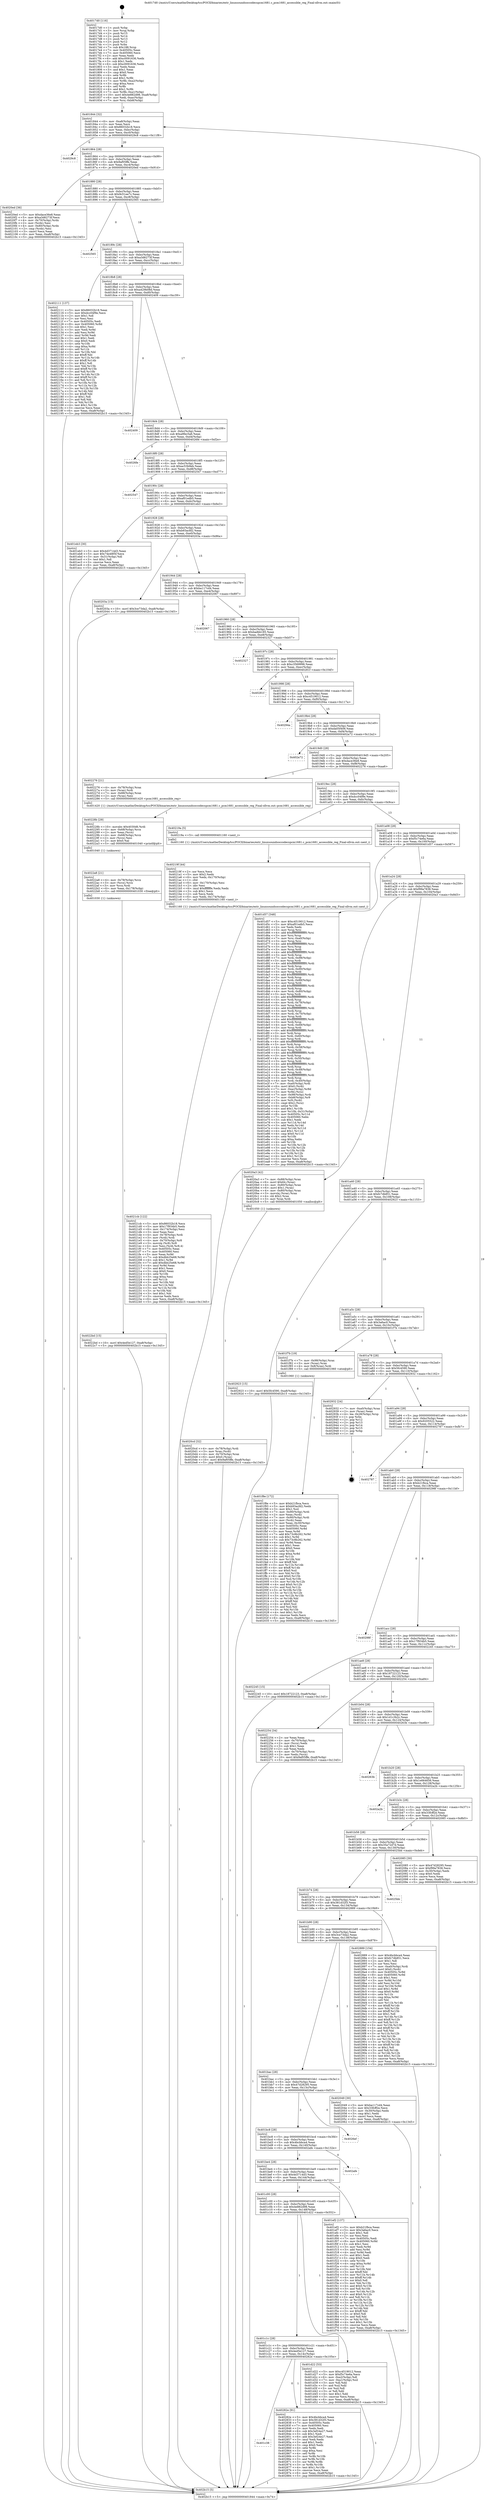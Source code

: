 digraph "0x4017d0" {
  label = "0x4017d0 (/mnt/c/Users/mathe/Desktop/tcc/POCII/binaries/extr_linuxsoundsoccodecspcm1681.c_pcm1681_accessible_reg_Final-ollvm.out::main(0))"
  labelloc = "t"
  node[shape=record]

  Entry [label="",width=0.3,height=0.3,shape=circle,fillcolor=black,style=filled]
  "0x401844" [label="{
     0x401844 [32]\l
     | [instrs]\l
     &nbsp;&nbsp;0x401844 \<+6\>: mov -0xa8(%rbp),%eax\l
     &nbsp;&nbsp;0x40184a \<+2\>: mov %eax,%ecx\l
     &nbsp;&nbsp;0x40184c \<+6\>: sub $0x86032b18,%ecx\l
     &nbsp;&nbsp;0x401852 \<+6\>: mov %eax,-0xbc(%rbp)\l
     &nbsp;&nbsp;0x401858 \<+6\>: mov %ecx,-0xc0(%rbp)\l
     &nbsp;&nbsp;0x40185e \<+6\>: je 00000000004029c8 \<main+0x11f8\>\l
  }"]
  "0x4029c8" [label="{
     0x4029c8\l
  }", style=dashed]
  "0x401864" [label="{
     0x401864 [28]\l
     | [instrs]\l
     &nbsp;&nbsp;0x401864 \<+5\>: jmp 0000000000401869 \<main+0x99\>\l
     &nbsp;&nbsp;0x401869 \<+6\>: mov -0xbc(%rbp),%eax\l
     &nbsp;&nbsp;0x40186f \<+5\>: sub $0x9af05ffe,%eax\l
     &nbsp;&nbsp;0x401874 \<+6\>: mov %eax,-0xc4(%rbp)\l
     &nbsp;&nbsp;0x40187a \<+6\>: je 00000000004020ed \<main+0x91d\>\l
  }"]
  Exit [label="",width=0.3,height=0.3,shape=circle,fillcolor=black,style=filled,peripheries=2]
  "0x4020ed" [label="{
     0x4020ed [36]\l
     | [instrs]\l
     &nbsp;&nbsp;0x4020ed \<+5\>: mov $0xdace36e8,%eax\l
     &nbsp;&nbsp;0x4020f2 \<+5\>: mov $0xa3d6273f,%ecx\l
     &nbsp;&nbsp;0x4020f7 \<+4\>: mov -0x70(%rbp),%rdx\l
     &nbsp;&nbsp;0x4020fb \<+2\>: mov (%rdx),%esi\l
     &nbsp;&nbsp;0x4020fd \<+4\>: mov -0x80(%rbp),%rdx\l
     &nbsp;&nbsp;0x402101 \<+2\>: cmp (%rdx),%esi\l
     &nbsp;&nbsp;0x402103 \<+3\>: cmovl %ecx,%eax\l
     &nbsp;&nbsp;0x402106 \<+6\>: mov %eax,-0xa8(%rbp)\l
     &nbsp;&nbsp;0x40210c \<+5\>: jmp 0000000000402b15 \<main+0x1345\>\l
  }"]
  "0x401880" [label="{
     0x401880 [28]\l
     | [instrs]\l
     &nbsp;&nbsp;0x401880 \<+5\>: jmp 0000000000401885 \<main+0xb5\>\l
     &nbsp;&nbsp;0x401885 \<+6\>: mov -0xbc(%rbp),%eax\l
     &nbsp;&nbsp;0x40188b \<+5\>: sub $0x9c51ee7c,%eax\l
     &nbsp;&nbsp;0x401890 \<+6\>: mov %eax,-0xc8(%rbp)\l
     &nbsp;&nbsp;0x401896 \<+6\>: je 0000000000402565 \<main+0xd95\>\l
  }"]
  "0x401c38" [label="{
     0x401c38\l
  }", style=dashed]
  "0x402565" [label="{
     0x402565\l
  }", style=dashed]
  "0x40189c" [label="{
     0x40189c [28]\l
     | [instrs]\l
     &nbsp;&nbsp;0x40189c \<+5\>: jmp 00000000004018a1 \<main+0xd1\>\l
     &nbsp;&nbsp;0x4018a1 \<+6\>: mov -0xbc(%rbp),%eax\l
     &nbsp;&nbsp;0x4018a7 \<+5\>: sub $0xa3d6273f,%eax\l
     &nbsp;&nbsp;0x4018ac \<+6\>: mov %eax,-0xcc(%rbp)\l
     &nbsp;&nbsp;0x4018b2 \<+6\>: je 0000000000402111 \<main+0x941\>\l
  }"]
  "0x40282e" [label="{
     0x40282e [91]\l
     | [instrs]\l
     &nbsp;&nbsp;0x40282e \<+5\>: mov $0x4bcbbca4,%eax\l
     &nbsp;&nbsp;0x402833 \<+5\>: mov $0x381d32f3,%ecx\l
     &nbsp;&nbsp;0x402838 \<+7\>: mov 0x40505c,%edx\l
     &nbsp;&nbsp;0x40283f \<+7\>: mov 0x405060,%esi\l
     &nbsp;&nbsp;0x402846 \<+2\>: mov %edx,%edi\l
     &nbsp;&nbsp;0x402848 \<+6\>: sub $0x3ef24e27,%edi\l
     &nbsp;&nbsp;0x40284e \<+3\>: sub $0x1,%edi\l
     &nbsp;&nbsp;0x402851 \<+6\>: add $0x3ef24e27,%edi\l
     &nbsp;&nbsp;0x402857 \<+3\>: imul %edi,%edx\l
     &nbsp;&nbsp;0x40285a \<+3\>: and $0x1,%edx\l
     &nbsp;&nbsp;0x40285d \<+3\>: cmp $0x0,%edx\l
     &nbsp;&nbsp;0x402860 \<+4\>: sete %r8b\l
     &nbsp;&nbsp;0x402864 \<+3\>: cmp $0xa,%esi\l
     &nbsp;&nbsp;0x402867 \<+4\>: setl %r9b\l
     &nbsp;&nbsp;0x40286b \<+3\>: mov %r8b,%r10b\l
     &nbsp;&nbsp;0x40286e \<+3\>: and %r9b,%r10b\l
     &nbsp;&nbsp;0x402871 \<+3\>: xor %r9b,%r8b\l
     &nbsp;&nbsp;0x402874 \<+3\>: or %r8b,%r10b\l
     &nbsp;&nbsp;0x402877 \<+4\>: test $0x1,%r10b\l
     &nbsp;&nbsp;0x40287b \<+3\>: cmovne %ecx,%eax\l
     &nbsp;&nbsp;0x40287e \<+6\>: mov %eax,-0xa8(%rbp)\l
     &nbsp;&nbsp;0x402884 \<+5\>: jmp 0000000000402b15 \<main+0x1345\>\l
  }"]
  "0x402111" [label="{
     0x402111 [137]\l
     | [instrs]\l
     &nbsp;&nbsp;0x402111 \<+5\>: mov $0x86032b18,%eax\l
     &nbsp;&nbsp;0x402116 \<+5\>: mov $0xdcc04f9e,%ecx\l
     &nbsp;&nbsp;0x40211b \<+2\>: mov $0x1,%dl\l
     &nbsp;&nbsp;0x40211d \<+2\>: xor %esi,%esi\l
     &nbsp;&nbsp;0x40211f \<+7\>: mov 0x40505c,%edi\l
     &nbsp;&nbsp;0x402126 \<+8\>: mov 0x405060,%r8d\l
     &nbsp;&nbsp;0x40212e \<+3\>: sub $0x1,%esi\l
     &nbsp;&nbsp;0x402131 \<+3\>: mov %edi,%r9d\l
     &nbsp;&nbsp;0x402134 \<+3\>: add %esi,%r9d\l
     &nbsp;&nbsp;0x402137 \<+4\>: imul %r9d,%edi\l
     &nbsp;&nbsp;0x40213b \<+3\>: and $0x1,%edi\l
     &nbsp;&nbsp;0x40213e \<+3\>: cmp $0x0,%edi\l
     &nbsp;&nbsp;0x402141 \<+4\>: sete %r10b\l
     &nbsp;&nbsp;0x402145 \<+4\>: cmp $0xa,%r8d\l
     &nbsp;&nbsp;0x402149 \<+4\>: setl %r11b\l
     &nbsp;&nbsp;0x40214d \<+3\>: mov %r10b,%bl\l
     &nbsp;&nbsp;0x402150 \<+3\>: xor $0xff,%bl\l
     &nbsp;&nbsp;0x402153 \<+3\>: mov %r11b,%r14b\l
     &nbsp;&nbsp;0x402156 \<+4\>: xor $0xff,%r14b\l
     &nbsp;&nbsp;0x40215a \<+3\>: xor $0x1,%dl\l
     &nbsp;&nbsp;0x40215d \<+3\>: mov %bl,%r15b\l
     &nbsp;&nbsp;0x402160 \<+4\>: and $0xff,%r15b\l
     &nbsp;&nbsp;0x402164 \<+3\>: and %dl,%r10b\l
     &nbsp;&nbsp;0x402167 \<+3\>: mov %r14b,%r12b\l
     &nbsp;&nbsp;0x40216a \<+4\>: and $0xff,%r12b\l
     &nbsp;&nbsp;0x40216e \<+3\>: and %dl,%r11b\l
     &nbsp;&nbsp;0x402171 \<+3\>: or %r10b,%r15b\l
     &nbsp;&nbsp;0x402174 \<+3\>: or %r11b,%r12b\l
     &nbsp;&nbsp;0x402177 \<+3\>: xor %r12b,%r15b\l
     &nbsp;&nbsp;0x40217a \<+3\>: or %r14b,%bl\l
     &nbsp;&nbsp;0x40217d \<+3\>: xor $0xff,%bl\l
     &nbsp;&nbsp;0x402180 \<+3\>: or $0x1,%dl\l
     &nbsp;&nbsp;0x402183 \<+2\>: and %dl,%bl\l
     &nbsp;&nbsp;0x402185 \<+3\>: or %bl,%r15b\l
     &nbsp;&nbsp;0x402188 \<+4\>: test $0x1,%r15b\l
     &nbsp;&nbsp;0x40218c \<+3\>: cmovne %ecx,%eax\l
     &nbsp;&nbsp;0x40218f \<+6\>: mov %eax,-0xa8(%rbp)\l
     &nbsp;&nbsp;0x402195 \<+5\>: jmp 0000000000402b15 \<main+0x1345\>\l
  }"]
  "0x4018b8" [label="{
     0x4018b8 [28]\l
     | [instrs]\l
     &nbsp;&nbsp;0x4018b8 \<+5\>: jmp 00000000004018bd \<main+0xed\>\l
     &nbsp;&nbsp;0x4018bd \<+6\>: mov -0xbc(%rbp),%eax\l
     &nbsp;&nbsp;0x4018c3 \<+5\>: sub $0xa429b08d,%eax\l
     &nbsp;&nbsp;0x4018c8 \<+6\>: mov %eax,-0xd0(%rbp)\l
     &nbsp;&nbsp;0x4018ce \<+6\>: je 0000000000402409 \<main+0xc39\>\l
  }"]
  "0x4022bd" [label="{
     0x4022bd [15]\l
     | [instrs]\l
     &nbsp;&nbsp;0x4022bd \<+10\>: movl $0x4ed5e127,-0xa8(%rbp)\l
     &nbsp;&nbsp;0x4022c7 \<+5\>: jmp 0000000000402b15 \<main+0x1345\>\l
  }"]
  "0x402409" [label="{
     0x402409\l
  }", style=dashed]
  "0x4018d4" [label="{
     0x4018d4 [28]\l
     | [instrs]\l
     &nbsp;&nbsp;0x4018d4 \<+5\>: jmp 00000000004018d9 \<main+0x109\>\l
     &nbsp;&nbsp;0x4018d9 \<+6\>: mov -0xbc(%rbp),%eax\l
     &nbsp;&nbsp;0x4018df \<+5\>: sub $0xa9fec5a6,%eax\l
     &nbsp;&nbsp;0x4018e4 \<+6\>: mov %eax,-0xd4(%rbp)\l
     &nbsp;&nbsp;0x4018ea \<+6\>: je 00000000004026fe \<main+0xf2e\>\l
  }"]
  "0x4022a8" [label="{
     0x4022a8 [21]\l
     | [instrs]\l
     &nbsp;&nbsp;0x4022a8 \<+4\>: mov -0x78(%rbp),%rcx\l
     &nbsp;&nbsp;0x4022ac \<+3\>: mov (%rcx),%rcx\l
     &nbsp;&nbsp;0x4022af \<+3\>: mov %rcx,%rdi\l
     &nbsp;&nbsp;0x4022b2 \<+6\>: mov %eax,-0x178(%rbp)\l
     &nbsp;&nbsp;0x4022b8 \<+5\>: call 0000000000401030 \<free@plt\>\l
     | [calls]\l
     &nbsp;&nbsp;0x401030 \{1\} (unknown)\l
  }"]
  "0x4026fe" [label="{
     0x4026fe\l
  }", style=dashed]
  "0x4018f0" [label="{
     0x4018f0 [28]\l
     | [instrs]\l
     &nbsp;&nbsp;0x4018f0 \<+5\>: jmp 00000000004018f5 \<main+0x125\>\l
     &nbsp;&nbsp;0x4018f5 \<+6\>: mov -0xbc(%rbp),%eax\l
     &nbsp;&nbsp;0x4018fb \<+5\>: sub $0xac53b9eb,%eax\l
     &nbsp;&nbsp;0x401900 \<+6\>: mov %eax,-0xd8(%rbp)\l
     &nbsp;&nbsp;0x401906 \<+6\>: je 0000000000402547 \<main+0xd77\>\l
  }"]
  "0x40228b" [label="{
     0x40228b [29]\l
     | [instrs]\l
     &nbsp;&nbsp;0x40228b \<+10\>: movabs $0x4030d6,%rdi\l
     &nbsp;&nbsp;0x402295 \<+4\>: mov -0x68(%rbp),%rcx\l
     &nbsp;&nbsp;0x402299 \<+2\>: mov %eax,(%rcx)\l
     &nbsp;&nbsp;0x40229b \<+4\>: mov -0x68(%rbp),%rcx\l
     &nbsp;&nbsp;0x40229f \<+2\>: mov (%rcx),%esi\l
     &nbsp;&nbsp;0x4022a1 \<+2\>: mov $0x0,%al\l
     &nbsp;&nbsp;0x4022a3 \<+5\>: call 0000000000401040 \<printf@plt\>\l
     | [calls]\l
     &nbsp;&nbsp;0x401040 \{1\} (unknown)\l
  }"]
  "0x402547" [label="{
     0x402547\l
  }", style=dashed]
  "0x40190c" [label="{
     0x40190c [28]\l
     | [instrs]\l
     &nbsp;&nbsp;0x40190c \<+5\>: jmp 0000000000401911 \<main+0x141\>\l
     &nbsp;&nbsp;0x401911 \<+6\>: mov -0xbc(%rbp),%eax\l
     &nbsp;&nbsp;0x401917 \<+5\>: sub $0xaf01edb5,%eax\l
     &nbsp;&nbsp;0x40191c \<+6\>: mov %eax,-0xdc(%rbp)\l
     &nbsp;&nbsp;0x401922 \<+6\>: je 0000000000401eb3 \<main+0x6e3\>\l
  }"]
  "0x4021cb" [label="{
     0x4021cb [122]\l
     | [instrs]\l
     &nbsp;&nbsp;0x4021cb \<+5\>: mov $0x86032b18,%ecx\l
     &nbsp;&nbsp;0x4021d0 \<+5\>: mov $0x17f934b5,%edx\l
     &nbsp;&nbsp;0x4021d5 \<+6\>: mov -0x174(%rbp),%esi\l
     &nbsp;&nbsp;0x4021db \<+3\>: imul %eax,%esi\l
     &nbsp;&nbsp;0x4021de \<+4\>: mov -0x78(%rbp),%rdi\l
     &nbsp;&nbsp;0x4021e2 \<+3\>: mov (%rdi),%rdi\l
     &nbsp;&nbsp;0x4021e5 \<+4\>: mov -0x70(%rbp),%r8\l
     &nbsp;&nbsp;0x4021e9 \<+3\>: movslq (%r8),%r8\l
     &nbsp;&nbsp;0x4021ec \<+4\>: mov %esi,(%rdi,%r8,4)\l
     &nbsp;&nbsp;0x4021f0 \<+7\>: mov 0x40505c,%eax\l
     &nbsp;&nbsp;0x4021f7 \<+7\>: mov 0x405060,%esi\l
     &nbsp;&nbsp;0x4021fe \<+3\>: mov %eax,%r9d\l
     &nbsp;&nbsp;0x402201 \<+7\>: sub $0xdbb25e68,%r9d\l
     &nbsp;&nbsp;0x402208 \<+4\>: sub $0x1,%r9d\l
     &nbsp;&nbsp;0x40220c \<+7\>: add $0xdbb25e68,%r9d\l
     &nbsp;&nbsp;0x402213 \<+4\>: imul %r9d,%eax\l
     &nbsp;&nbsp;0x402217 \<+3\>: and $0x1,%eax\l
     &nbsp;&nbsp;0x40221a \<+3\>: cmp $0x0,%eax\l
     &nbsp;&nbsp;0x40221d \<+4\>: sete %r10b\l
     &nbsp;&nbsp;0x402221 \<+3\>: cmp $0xa,%esi\l
     &nbsp;&nbsp;0x402224 \<+4\>: setl %r11b\l
     &nbsp;&nbsp;0x402228 \<+3\>: mov %r10b,%bl\l
     &nbsp;&nbsp;0x40222b \<+3\>: and %r11b,%bl\l
     &nbsp;&nbsp;0x40222e \<+3\>: xor %r11b,%r10b\l
     &nbsp;&nbsp;0x402231 \<+3\>: or %r10b,%bl\l
     &nbsp;&nbsp;0x402234 \<+3\>: test $0x1,%bl\l
     &nbsp;&nbsp;0x402237 \<+3\>: cmovne %edx,%ecx\l
     &nbsp;&nbsp;0x40223a \<+6\>: mov %ecx,-0xa8(%rbp)\l
     &nbsp;&nbsp;0x402240 \<+5\>: jmp 0000000000402b15 \<main+0x1345\>\l
  }"]
  "0x401eb3" [label="{
     0x401eb3 [30]\l
     | [instrs]\l
     &nbsp;&nbsp;0x401eb3 \<+5\>: mov $0x4d3714d3,%eax\l
     &nbsp;&nbsp;0x401eb8 \<+5\>: mov $0x74e48f5f,%ecx\l
     &nbsp;&nbsp;0x401ebd \<+3\>: mov -0x31(%rbp),%dl\l
     &nbsp;&nbsp;0x401ec0 \<+3\>: test $0x1,%dl\l
     &nbsp;&nbsp;0x401ec3 \<+3\>: cmovne %ecx,%eax\l
     &nbsp;&nbsp;0x401ec6 \<+6\>: mov %eax,-0xa8(%rbp)\l
     &nbsp;&nbsp;0x401ecc \<+5\>: jmp 0000000000402b15 \<main+0x1345\>\l
  }"]
  "0x401928" [label="{
     0x401928 [28]\l
     | [instrs]\l
     &nbsp;&nbsp;0x401928 \<+5\>: jmp 000000000040192d \<main+0x15d\>\l
     &nbsp;&nbsp;0x40192d \<+6\>: mov -0xbc(%rbp),%eax\l
     &nbsp;&nbsp;0x401933 \<+5\>: sub $0xb93acfd2,%eax\l
     &nbsp;&nbsp;0x401938 \<+6\>: mov %eax,-0xe0(%rbp)\l
     &nbsp;&nbsp;0x40193e \<+6\>: je 000000000040203a \<main+0x86a\>\l
  }"]
  "0x40219f" [label="{
     0x40219f [44]\l
     | [instrs]\l
     &nbsp;&nbsp;0x40219f \<+2\>: xor %ecx,%ecx\l
     &nbsp;&nbsp;0x4021a1 \<+5\>: mov $0x2,%edx\l
     &nbsp;&nbsp;0x4021a6 \<+6\>: mov %edx,-0x170(%rbp)\l
     &nbsp;&nbsp;0x4021ac \<+1\>: cltd\l
     &nbsp;&nbsp;0x4021ad \<+6\>: mov -0x170(%rbp),%esi\l
     &nbsp;&nbsp;0x4021b3 \<+2\>: idiv %esi\l
     &nbsp;&nbsp;0x4021b5 \<+6\>: imul $0xfffffffe,%edx,%edx\l
     &nbsp;&nbsp;0x4021bb \<+3\>: sub $0x1,%ecx\l
     &nbsp;&nbsp;0x4021be \<+2\>: sub %ecx,%edx\l
     &nbsp;&nbsp;0x4021c0 \<+6\>: mov %edx,-0x174(%rbp)\l
     &nbsp;&nbsp;0x4021c6 \<+5\>: call 0000000000401160 \<next_i\>\l
     | [calls]\l
     &nbsp;&nbsp;0x401160 \{1\} (/mnt/c/Users/mathe/Desktop/tcc/POCII/binaries/extr_linuxsoundsoccodecspcm1681.c_pcm1681_accessible_reg_Final-ollvm.out::next_i)\l
  }"]
  "0x40203a" [label="{
     0x40203a [15]\l
     | [instrs]\l
     &nbsp;&nbsp;0x40203a \<+10\>: movl $0x3ce73da2,-0xa8(%rbp)\l
     &nbsp;&nbsp;0x402044 \<+5\>: jmp 0000000000402b15 \<main+0x1345\>\l
  }"]
  "0x401944" [label="{
     0x401944 [28]\l
     | [instrs]\l
     &nbsp;&nbsp;0x401944 \<+5\>: jmp 0000000000401949 \<main+0x179\>\l
     &nbsp;&nbsp;0x401949 \<+6\>: mov -0xbc(%rbp),%eax\l
     &nbsp;&nbsp;0x40194f \<+5\>: sub $0xba117cd4,%eax\l
     &nbsp;&nbsp;0x401954 \<+6\>: mov %eax,-0xe4(%rbp)\l
     &nbsp;&nbsp;0x40195a \<+6\>: je 0000000000402067 \<main+0x897\>\l
  }"]
  "0x4020cd" [label="{
     0x4020cd [32]\l
     | [instrs]\l
     &nbsp;&nbsp;0x4020cd \<+4\>: mov -0x78(%rbp),%rdi\l
     &nbsp;&nbsp;0x4020d1 \<+3\>: mov %rax,(%rdi)\l
     &nbsp;&nbsp;0x4020d4 \<+4\>: mov -0x70(%rbp),%rax\l
     &nbsp;&nbsp;0x4020d8 \<+6\>: movl $0x0,(%rax)\l
     &nbsp;&nbsp;0x4020de \<+10\>: movl $0x9af05ffe,-0xa8(%rbp)\l
     &nbsp;&nbsp;0x4020e8 \<+5\>: jmp 0000000000402b15 \<main+0x1345\>\l
  }"]
  "0x402067" [label="{
     0x402067\l
  }", style=dashed]
  "0x401960" [label="{
     0x401960 [28]\l
     | [instrs]\l
     &nbsp;&nbsp;0x401960 \<+5\>: jmp 0000000000401965 \<main+0x195\>\l
     &nbsp;&nbsp;0x401965 \<+6\>: mov -0xbc(%rbp),%eax\l
     &nbsp;&nbsp;0x40196b \<+5\>: sub $0xbadbb185,%eax\l
     &nbsp;&nbsp;0x401970 \<+6\>: mov %eax,-0xe8(%rbp)\l
     &nbsp;&nbsp;0x401976 \<+6\>: je 0000000000402327 \<main+0xb57\>\l
  }"]
  "0x401f8e" [label="{
     0x401f8e [172]\l
     | [instrs]\l
     &nbsp;&nbsp;0x401f8e \<+5\>: mov $0xb21fbca,%ecx\l
     &nbsp;&nbsp;0x401f93 \<+5\>: mov $0xb93acfd2,%edx\l
     &nbsp;&nbsp;0x401f98 \<+3\>: mov $0x1,%sil\l
     &nbsp;&nbsp;0x401f9b \<+7\>: mov -0x90(%rbp),%rdi\l
     &nbsp;&nbsp;0x401fa2 \<+2\>: mov %eax,(%rdi)\l
     &nbsp;&nbsp;0x401fa4 \<+7\>: mov -0x90(%rbp),%rdi\l
     &nbsp;&nbsp;0x401fab \<+2\>: mov (%rdi),%eax\l
     &nbsp;&nbsp;0x401fad \<+3\>: mov %eax,-0x30(%rbp)\l
     &nbsp;&nbsp;0x401fb0 \<+7\>: mov 0x40505c,%eax\l
     &nbsp;&nbsp;0x401fb7 \<+8\>: mov 0x405060,%r8d\l
     &nbsp;&nbsp;0x401fbf \<+3\>: mov %eax,%r9d\l
     &nbsp;&nbsp;0x401fc2 \<+7\>: add $0x73c8b262,%r9d\l
     &nbsp;&nbsp;0x401fc9 \<+4\>: sub $0x1,%r9d\l
     &nbsp;&nbsp;0x401fcd \<+7\>: sub $0x73c8b262,%r9d\l
     &nbsp;&nbsp;0x401fd4 \<+4\>: imul %r9d,%eax\l
     &nbsp;&nbsp;0x401fd8 \<+3\>: and $0x1,%eax\l
     &nbsp;&nbsp;0x401fdb \<+3\>: cmp $0x0,%eax\l
     &nbsp;&nbsp;0x401fde \<+4\>: sete %r10b\l
     &nbsp;&nbsp;0x401fe2 \<+4\>: cmp $0xa,%r8d\l
     &nbsp;&nbsp;0x401fe6 \<+4\>: setl %r11b\l
     &nbsp;&nbsp;0x401fea \<+3\>: mov %r10b,%bl\l
     &nbsp;&nbsp;0x401fed \<+3\>: xor $0xff,%bl\l
     &nbsp;&nbsp;0x401ff0 \<+3\>: mov %r11b,%r14b\l
     &nbsp;&nbsp;0x401ff3 \<+4\>: xor $0xff,%r14b\l
     &nbsp;&nbsp;0x401ff7 \<+4\>: xor $0x0,%sil\l
     &nbsp;&nbsp;0x401ffb \<+3\>: mov %bl,%r15b\l
     &nbsp;&nbsp;0x401ffe \<+4\>: and $0x0,%r15b\l
     &nbsp;&nbsp;0x402002 \<+3\>: and %sil,%r10b\l
     &nbsp;&nbsp;0x402005 \<+3\>: mov %r14b,%r12b\l
     &nbsp;&nbsp;0x402008 \<+4\>: and $0x0,%r12b\l
     &nbsp;&nbsp;0x40200c \<+3\>: and %sil,%r11b\l
     &nbsp;&nbsp;0x40200f \<+3\>: or %r10b,%r15b\l
     &nbsp;&nbsp;0x402012 \<+3\>: or %r11b,%r12b\l
     &nbsp;&nbsp;0x402015 \<+3\>: xor %r12b,%r15b\l
     &nbsp;&nbsp;0x402018 \<+3\>: or %r14b,%bl\l
     &nbsp;&nbsp;0x40201b \<+3\>: xor $0xff,%bl\l
     &nbsp;&nbsp;0x40201e \<+4\>: or $0x0,%sil\l
     &nbsp;&nbsp;0x402022 \<+3\>: and %sil,%bl\l
     &nbsp;&nbsp;0x402025 \<+3\>: or %bl,%r15b\l
     &nbsp;&nbsp;0x402028 \<+4\>: test $0x1,%r15b\l
     &nbsp;&nbsp;0x40202c \<+3\>: cmovne %edx,%ecx\l
     &nbsp;&nbsp;0x40202f \<+6\>: mov %ecx,-0xa8(%rbp)\l
     &nbsp;&nbsp;0x402035 \<+5\>: jmp 0000000000402b15 \<main+0x1345\>\l
  }"]
  "0x402327" [label="{
     0x402327\l
  }", style=dashed]
  "0x40197c" [label="{
     0x40197c [28]\l
     | [instrs]\l
     &nbsp;&nbsp;0x40197c \<+5\>: jmp 0000000000401981 \<main+0x1b1\>\l
     &nbsp;&nbsp;0x401981 \<+6\>: mov -0xbc(%rbp),%eax\l
     &nbsp;&nbsp;0x401987 \<+5\>: sub $0xc3569996,%eax\l
     &nbsp;&nbsp;0x40198c \<+6\>: mov %eax,-0xec(%rbp)\l
     &nbsp;&nbsp;0x401992 \<+6\>: je 000000000040281f \<main+0x104f\>\l
  }"]
  "0x4017d0" [label="{
     0x4017d0 [116]\l
     | [instrs]\l
     &nbsp;&nbsp;0x4017d0 \<+1\>: push %rbp\l
     &nbsp;&nbsp;0x4017d1 \<+3\>: mov %rsp,%rbp\l
     &nbsp;&nbsp;0x4017d4 \<+2\>: push %r15\l
     &nbsp;&nbsp;0x4017d6 \<+2\>: push %r14\l
     &nbsp;&nbsp;0x4017d8 \<+2\>: push %r13\l
     &nbsp;&nbsp;0x4017da \<+2\>: push %r12\l
     &nbsp;&nbsp;0x4017dc \<+1\>: push %rbx\l
     &nbsp;&nbsp;0x4017dd \<+7\>: sub $0x188,%rsp\l
     &nbsp;&nbsp;0x4017e4 \<+7\>: mov 0x40505c,%eax\l
     &nbsp;&nbsp;0x4017eb \<+7\>: mov 0x405060,%ecx\l
     &nbsp;&nbsp;0x4017f2 \<+2\>: mov %eax,%edx\l
     &nbsp;&nbsp;0x4017f4 \<+6\>: add $0xc0091636,%edx\l
     &nbsp;&nbsp;0x4017fa \<+3\>: sub $0x1,%edx\l
     &nbsp;&nbsp;0x4017fd \<+6\>: sub $0xc0091636,%edx\l
     &nbsp;&nbsp;0x401803 \<+3\>: imul %edx,%eax\l
     &nbsp;&nbsp;0x401806 \<+3\>: and $0x1,%eax\l
     &nbsp;&nbsp;0x401809 \<+3\>: cmp $0x0,%eax\l
     &nbsp;&nbsp;0x40180c \<+4\>: sete %r8b\l
     &nbsp;&nbsp;0x401810 \<+4\>: and $0x1,%r8b\l
     &nbsp;&nbsp;0x401814 \<+7\>: mov %r8b,-0xa2(%rbp)\l
     &nbsp;&nbsp;0x40181b \<+3\>: cmp $0xa,%ecx\l
     &nbsp;&nbsp;0x40181e \<+4\>: setl %r8b\l
     &nbsp;&nbsp;0x401822 \<+4\>: and $0x1,%r8b\l
     &nbsp;&nbsp;0x401826 \<+7\>: mov %r8b,-0xa1(%rbp)\l
     &nbsp;&nbsp;0x40182d \<+10\>: movl $0x4e882d98,-0xa8(%rbp)\l
     &nbsp;&nbsp;0x401837 \<+6\>: mov %edi,-0xac(%rbp)\l
     &nbsp;&nbsp;0x40183d \<+7\>: mov %rsi,-0xb8(%rbp)\l
  }"]
  "0x40281f" [label="{
     0x40281f\l
  }", style=dashed]
  "0x401998" [label="{
     0x401998 [28]\l
     | [instrs]\l
     &nbsp;&nbsp;0x401998 \<+5\>: jmp 000000000040199d \<main+0x1cd\>\l
     &nbsp;&nbsp;0x40199d \<+6\>: mov -0xbc(%rbp),%eax\l
     &nbsp;&nbsp;0x4019a3 \<+5\>: sub $0xc4519012,%eax\l
     &nbsp;&nbsp;0x4019a8 \<+6\>: mov %eax,-0xf0(%rbp)\l
     &nbsp;&nbsp;0x4019ae \<+6\>: je 000000000040294a \<main+0x117a\>\l
  }"]
  "0x402b15" [label="{
     0x402b15 [5]\l
     | [instrs]\l
     &nbsp;&nbsp;0x402b15 \<+5\>: jmp 0000000000401844 \<main+0x74\>\l
  }"]
  "0x40294a" [label="{
     0x40294a\l
  }", style=dashed]
  "0x4019b4" [label="{
     0x4019b4 [28]\l
     | [instrs]\l
     &nbsp;&nbsp;0x4019b4 \<+5\>: jmp 00000000004019b9 \<main+0x1e9\>\l
     &nbsp;&nbsp;0x4019b9 \<+6\>: mov -0xbc(%rbp),%eax\l
     &nbsp;&nbsp;0x4019bf \<+5\>: sub $0xda05f406,%eax\l
     &nbsp;&nbsp;0x4019c4 \<+6\>: mov %eax,-0xf4(%rbp)\l
     &nbsp;&nbsp;0x4019ca \<+6\>: je 0000000000402a72 \<main+0x12a2\>\l
  }"]
  "0x401c1c" [label="{
     0x401c1c [28]\l
     | [instrs]\l
     &nbsp;&nbsp;0x401c1c \<+5\>: jmp 0000000000401c21 \<main+0x451\>\l
     &nbsp;&nbsp;0x401c21 \<+6\>: mov -0xbc(%rbp),%eax\l
     &nbsp;&nbsp;0x401c27 \<+5\>: sub $0x4ed5e127,%eax\l
     &nbsp;&nbsp;0x401c2c \<+6\>: mov %eax,-0x14c(%rbp)\l
     &nbsp;&nbsp;0x401c32 \<+6\>: je 000000000040282e \<main+0x105e\>\l
  }"]
  "0x402a72" [label="{
     0x402a72\l
  }", style=dashed]
  "0x4019d0" [label="{
     0x4019d0 [28]\l
     | [instrs]\l
     &nbsp;&nbsp;0x4019d0 \<+5\>: jmp 00000000004019d5 \<main+0x205\>\l
     &nbsp;&nbsp;0x4019d5 \<+6\>: mov -0xbc(%rbp),%eax\l
     &nbsp;&nbsp;0x4019db \<+5\>: sub $0xdace36e8,%eax\l
     &nbsp;&nbsp;0x4019e0 \<+6\>: mov %eax,-0xf8(%rbp)\l
     &nbsp;&nbsp;0x4019e6 \<+6\>: je 0000000000402276 \<main+0xaa6\>\l
  }"]
  "0x401d22" [label="{
     0x401d22 [53]\l
     | [instrs]\l
     &nbsp;&nbsp;0x401d22 \<+5\>: mov $0xc4519012,%eax\l
     &nbsp;&nbsp;0x401d27 \<+5\>: mov $0xf5c74e6a,%ecx\l
     &nbsp;&nbsp;0x401d2c \<+6\>: mov -0xa2(%rbp),%dl\l
     &nbsp;&nbsp;0x401d32 \<+7\>: mov -0xa1(%rbp),%sil\l
     &nbsp;&nbsp;0x401d39 \<+3\>: mov %dl,%dil\l
     &nbsp;&nbsp;0x401d3c \<+3\>: and %sil,%dil\l
     &nbsp;&nbsp;0x401d3f \<+3\>: xor %sil,%dl\l
     &nbsp;&nbsp;0x401d42 \<+3\>: or %dl,%dil\l
     &nbsp;&nbsp;0x401d45 \<+4\>: test $0x1,%dil\l
     &nbsp;&nbsp;0x401d49 \<+3\>: cmovne %ecx,%eax\l
     &nbsp;&nbsp;0x401d4c \<+6\>: mov %eax,-0xa8(%rbp)\l
     &nbsp;&nbsp;0x401d52 \<+5\>: jmp 0000000000402b15 \<main+0x1345\>\l
  }"]
  "0x402276" [label="{
     0x402276 [21]\l
     | [instrs]\l
     &nbsp;&nbsp;0x402276 \<+4\>: mov -0x78(%rbp),%rax\l
     &nbsp;&nbsp;0x40227a \<+3\>: mov (%rax),%rdi\l
     &nbsp;&nbsp;0x40227d \<+7\>: mov -0x88(%rbp),%rax\l
     &nbsp;&nbsp;0x402284 \<+2\>: mov (%rax),%esi\l
     &nbsp;&nbsp;0x402286 \<+5\>: call 0000000000401420 \<pcm1681_accessible_reg\>\l
     | [calls]\l
     &nbsp;&nbsp;0x401420 \{1\} (/mnt/c/Users/mathe/Desktop/tcc/POCII/binaries/extr_linuxsoundsoccodecspcm1681.c_pcm1681_accessible_reg_Final-ollvm.out::pcm1681_accessible_reg)\l
  }"]
  "0x4019ec" [label="{
     0x4019ec [28]\l
     | [instrs]\l
     &nbsp;&nbsp;0x4019ec \<+5\>: jmp 00000000004019f1 \<main+0x221\>\l
     &nbsp;&nbsp;0x4019f1 \<+6\>: mov -0xbc(%rbp),%eax\l
     &nbsp;&nbsp;0x4019f7 \<+5\>: sub $0xdcc04f9e,%eax\l
     &nbsp;&nbsp;0x4019fc \<+6\>: mov %eax,-0xfc(%rbp)\l
     &nbsp;&nbsp;0x401a02 \<+6\>: je 000000000040219a \<main+0x9ca\>\l
  }"]
  "0x401c00" [label="{
     0x401c00 [28]\l
     | [instrs]\l
     &nbsp;&nbsp;0x401c00 \<+5\>: jmp 0000000000401c05 \<main+0x435\>\l
     &nbsp;&nbsp;0x401c05 \<+6\>: mov -0xbc(%rbp),%eax\l
     &nbsp;&nbsp;0x401c0b \<+5\>: sub $0x4e882d98,%eax\l
     &nbsp;&nbsp;0x401c10 \<+6\>: mov %eax,-0x148(%rbp)\l
     &nbsp;&nbsp;0x401c16 \<+6\>: je 0000000000401d22 \<main+0x552\>\l
  }"]
  "0x40219a" [label="{
     0x40219a [5]\l
     | [instrs]\l
     &nbsp;&nbsp;0x40219a \<+5\>: call 0000000000401160 \<next_i\>\l
     | [calls]\l
     &nbsp;&nbsp;0x401160 \{1\} (/mnt/c/Users/mathe/Desktop/tcc/POCII/binaries/extr_linuxsoundsoccodecspcm1681.c_pcm1681_accessible_reg_Final-ollvm.out::next_i)\l
  }"]
  "0x401a08" [label="{
     0x401a08 [28]\l
     | [instrs]\l
     &nbsp;&nbsp;0x401a08 \<+5\>: jmp 0000000000401a0d \<main+0x23d\>\l
     &nbsp;&nbsp;0x401a0d \<+6\>: mov -0xbc(%rbp),%eax\l
     &nbsp;&nbsp;0x401a13 \<+5\>: sub $0xf5c74e6a,%eax\l
     &nbsp;&nbsp;0x401a18 \<+6\>: mov %eax,-0x100(%rbp)\l
     &nbsp;&nbsp;0x401a1e \<+6\>: je 0000000000401d57 \<main+0x587\>\l
  }"]
  "0x401ef2" [label="{
     0x401ef2 [137]\l
     | [instrs]\l
     &nbsp;&nbsp;0x401ef2 \<+5\>: mov $0xb21fbca,%eax\l
     &nbsp;&nbsp;0x401ef7 \<+5\>: mov $0x3a6ac0,%ecx\l
     &nbsp;&nbsp;0x401efc \<+2\>: mov $0x1,%dl\l
     &nbsp;&nbsp;0x401efe \<+2\>: xor %esi,%esi\l
     &nbsp;&nbsp;0x401f00 \<+7\>: mov 0x40505c,%edi\l
     &nbsp;&nbsp;0x401f07 \<+8\>: mov 0x405060,%r8d\l
     &nbsp;&nbsp;0x401f0f \<+3\>: sub $0x1,%esi\l
     &nbsp;&nbsp;0x401f12 \<+3\>: mov %edi,%r9d\l
     &nbsp;&nbsp;0x401f15 \<+3\>: add %esi,%r9d\l
     &nbsp;&nbsp;0x401f18 \<+4\>: imul %r9d,%edi\l
     &nbsp;&nbsp;0x401f1c \<+3\>: and $0x1,%edi\l
     &nbsp;&nbsp;0x401f1f \<+3\>: cmp $0x0,%edi\l
     &nbsp;&nbsp;0x401f22 \<+4\>: sete %r10b\l
     &nbsp;&nbsp;0x401f26 \<+4\>: cmp $0xa,%r8d\l
     &nbsp;&nbsp;0x401f2a \<+4\>: setl %r11b\l
     &nbsp;&nbsp;0x401f2e \<+3\>: mov %r10b,%bl\l
     &nbsp;&nbsp;0x401f31 \<+3\>: xor $0xff,%bl\l
     &nbsp;&nbsp;0x401f34 \<+3\>: mov %r11b,%r14b\l
     &nbsp;&nbsp;0x401f37 \<+4\>: xor $0xff,%r14b\l
     &nbsp;&nbsp;0x401f3b \<+3\>: xor $0x0,%dl\l
     &nbsp;&nbsp;0x401f3e \<+3\>: mov %bl,%r15b\l
     &nbsp;&nbsp;0x401f41 \<+4\>: and $0x0,%r15b\l
     &nbsp;&nbsp;0x401f45 \<+3\>: and %dl,%r10b\l
     &nbsp;&nbsp;0x401f48 \<+3\>: mov %r14b,%r12b\l
     &nbsp;&nbsp;0x401f4b \<+4\>: and $0x0,%r12b\l
     &nbsp;&nbsp;0x401f4f \<+3\>: and %dl,%r11b\l
     &nbsp;&nbsp;0x401f52 \<+3\>: or %r10b,%r15b\l
     &nbsp;&nbsp;0x401f55 \<+3\>: or %r11b,%r12b\l
     &nbsp;&nbsp;0x401f58 \<+3\>: xor %r12b,%r15b\l
     &nbsp;&nbsp;0x401f5b \<+3\>: or %r14b,%bl\l
     &nbsp;&nbsp;0x401f5e \<+3\>: xor $0xff,%bl\l
     &nbsp;&nbsp;0x401f61 \<+3\>: or $0x0,%dl\l
     &nbsp;&nbsp;0x401f64 \<+2\>: and %dl,%bl\l
     &nbsp;&nbsp;0x401f66 \<+3\>: or %bl,%r15b\l
     &nbsp;&nbsp;0x401f69 \<+4\>: test $0x1,%r15b\l
     &nbsp;&nbsp;0x401f6d \<+3\>: cmovne %ecx,%eax\l
     &nbsp;&nbsp;0x401f70 \<+6\>: mov %eax,-0xa8(%rbp)\l
     &nbsp;&nbsp;0x401f76 \<+5\>: jmp 0000000000402b15 \<main+0x1345\>\l
  }"]
  "0x401d57" [label="{
     0x401d57 [348]\l
     | [instrs]\l
     &nbsp;&nbsp;0x401d57 \<+5\>: mov $0xc4519012,%eax\l
     &nbsp;&nbsp;0x401d5c \<+5\>: mov $0xaf01edb5,%ecx\l
     &nbsp;&nbsp;0x401d61 \<+2\>: xor %edx,%edx\l
     &nbsp;&nbsp;0x401d63 \<+3\>: mov %rsp,%rsi\l
     &nbsp;&nbsp;0x401d66 \<+4\>: add $0xfffffffffffffff0,%rsi\l
     &nbsp;&nbsp;0x401d6a \<+3\>: mov %rsi,%rsp\l
     &nbsp;&nbsp;0x401d6d \<+7\>: mov %rsi,-0xa0(%rbp)\l
     &nbsp;&nbsp;0x401d74 \<+3\>: mov %rsp,%rsi\l
     &nbsp;&nbsp;0x401d77 \<+4\>: add $0xfffffffffffffff0,%rsi\l
     &nbsp;&nbsp;0x401d7b \<+3\>: mov %rsi,%rsp\l
     &nbsp;&nbsp;0x401d7e \<+3\>: mov %rsp,%rdi\l
     &nbsp;&nbsp;0x401d81 \<+4\>: add $0xfffffffffffffff0,%rdi\l
     &nbsp;&nbsp;0x401d85 \<+3\>: mov %rdi,%rsp\l
     &nbsp;&nbsp;0x401d88 \<+7\>: mov %rdi,-0x98(%rbp)\l
     &nbsp;&nbsp;0x401d8f \<+3\>: mov %rsp,%rdi\l
     &nbsp;&nbsp;0x401d92 \<+4\>: add $0xfffffffffffffff0,%rdi\l
     &nbsp;&nbsp;0x401d96 \<+3\>: mov %rdi,%rsp\l
     &nbsp;&nbsp;0x401d99 \<+7\>: mov %rdi,-0x90(%rbp)\l
     &nbsp;&nbsp;0x401da0 \<+3\>: mov %rsp,%rdi\l
     &nbsp;&nbsp;0x401da3 \<+4\>: add $0xfffffffffffffff0,%rdi\l
     &nbsp;&nbsp;0x401da7 \<+3\>: mov %rdi,%rsp\l
     &nbsp;&nbsp;0x401daa \<+7\>: mov %rdi,-0x88(%rbp)\l
     &nbsp;&nbsp;0x401db1 \<+3\>: mov %rsp,%rdi\l
     &nbsp;&nbsp;0x401db4 \<+4\>: add $0xfffffffffffffff0,%rdi\l
     &nbsp;&nbsp;0x401db8 \<+3\>: mov %rdi,%rsp\l
     &nbsp;&nbsp;0x401dbb \<+4\>: mov %rdi,-0x80(%rbp)\l
     &nbsp;&nbsp;0x401dbf \<+3\>: mov %rsp,%rdi\l
     &nbsp;&nbsp;0x401dc2 \<+4\>: add $0xfffffffffffffff0,%rdi\l
     &nbsp;&nbsp;0x401dc6 \<+3\>: mov %rdi,%rsp\l
     &nbsp;&nbsp;0x401dc9 \<+4\>: mov %rdi,-0x78(%rbp)\l
     &nbsp;&nbsp;0x401dcd \<+3\>: mov %rsp,%rdi\l
     &nbsp;&nbsp;0x401dd0 \<+4\>: add $0xfffffffffffffff0,%rdi\l
     &nbsp;&nbsp;0x401dd4 \<+3\>: mov %rdi,%rsp\l
     &nbsp;&nbsp;0x401dd7 \<+4\>: mov %rdi,-0x70(%rbp)\l
     &nbsp;&nbsp;0x401ddb \<+3\>: mov %rsp,%rdi\l
     &nbsp;&nbsp;0x401dde \<+4\>: add $0xfffffffffffffff0,%rdi\l
     &nbsp;&nbsp;0x401de2 \<+3\>: mov %rdi,%rsp\l
     &nbsp;&nbsp;0x401de5 \<+4\>: mov %rdi,-0x68(%rbp)\l
     &nbsp;&nbsp;0x401de9 \<+3\>: mov %rsp,%rdi\l
     &nbsp;&nbsp;0x401dec \<+4\>: add $0xfffffffffffffff0,%rdi\l
     &nbsp;&nbsp;0x401df0 \<+3\>: mov %rdi,%rsp\l
     &nbsp;&nbsp;0x401df3 \<+4\>: mov %rdi,-0x60(%rbp)\l
     &nbsp;&nbsp;0x401df7 \<+3\>: mov %rsp,%rdi\l
     &nbsp;&nbsp;0x401dfa \<+4\>: add $0xfffffffffffffff0,%rdi\l
     &nbsp;&nbsp;0x401dfe \<+3\>: mov %rdi,%rsp\l
     &nbsp;&nbsp;0x401e01 \<+4\>: mov %rdi,-0x58(%rbp)\l
     &nbsp;&nbsp;0x401e05 \<+3\>: mov %rsp,%rdi\l
     &nbsp;&nbsp;0x401e08 \<+4\>: add $0xfffffffffffffff0,%rdi\l
     &nbsp;&nbsp;0x401e0c \<+3\>: mov %rdi,%rsp\l
     &nbsp;&nbsp;0x401e0f \<+4\>: mov %rdi,-0x50(%rbp)\l
     &nbsp;&nbsp;0x401e13 \<+3\>: mov %rsp,%rdi\l
     &nbsp;&nbsp;0x401e16 \<+4\>: add $0xfffffffffffffff0,%rdi\l
     &nbsp;&nbsp;0x401e1a \<+3\>: mov %rdi,%rsp\l
     &nbsp;&nbsp;0x401e1d \<+4\>: mov %rdi,-0x48(%rbp)\l
     &nbsp;&nbsp;0x401e21 \<+3\>: mov %rsp,%rdi\l
     &nbsp;&nbsp;0x401e24 \<+4\>: add $0xfffffffffffffff0,%rdi\l
     &nbsp;&nbsp;0x401e28 \<+3\>: mov %rdi,%rsp\l
     &nbsp;&nbsp;0x401e2b \<+4\>: mov %rdi,-0x40(%rbp)\l
     &nbsp;&nbsp;0x401e2f \<+7\>: mov -0xa0(%rbp),%rdi\l
     &nbsp;&nbsp;0x401e36 \<+6\>: movl $0x0,(%rdi)\l
     &nbsp;&nbsp;0x401e3c \<+7\>: mov -0xac(%rbp),%r8d\l
     &nbsp;&nbsp;0x401e43 \<+3\>: mov %r8d,(%rsi)\l
     &nbsp;&nbsp;0x401e46 \<+7\>: mov -0x98(%rbp),%rdi\l
     &nbsp;&nbsp;0x401e4d \<+7\>: mov -0xb8(%rbp),%r9\l
     &nbsp;&nbsp;0x401e54 \<+3\>: mov %r9,(%rdi)\l
     &nbsp;&nbsp;0x401e57 \<+3\>: cmpl $0x2,(%rsi)\l
     &nbsp;&nbsp;0x401e5a \<+4\>: setne %r10b\l
     &nbsp;&nbsp;0x401e5e \<+4\>: and $0x1,%r10b\l
     &nbsp;&nbsp;0x401e62 \<+4\>: mov %r10b,-0x31(%rbp)\l
     &nbsp;&nbsp;0x401e66 \<+8\>: mov 0x40505c,%r11d\l
     &nbsp;&nbsp;0x401e6e \<+7\>: mov 0x405060,%ebx\l
     &nbsp;&nbsp;0x401e75 \<+3\>: sub $0x1,%edx\l
     &nbsp;&nbsp;0x401e78 \<+3\>: mov %r11d,%r14d\l
     &nbsp;&nbsp;0x401e7b \<+3\>: add %edx,%r14d\l
     &nbsp;&nbsp;0x401e7e \<+4\>: imul %r14d,%r11d\l
     &nbsp;&nbsp;0x401e82 \<+4\>: and $0x1,%r11d\l
     &nbsp;&nbsp;0x401e86 \<+4\>: cmp $0x0,%r11d\l
     &nbsp;&nbsp;0x401e8a \<+4\>: sete %r10b\l
     &nbsp;&nbsp;0x401e8e \<+3\>: cmp $0xa,%ebx\l
     &nbsp;&nbsp;0x401e91 \<+4\>: setl %r15b\l
     &nbsp;&nbsp;0x401e95 \<+3\>: mov %r10b,%r12b\l
     &nbsp;&nbsp;0x401e98 \<+3\>: and %r15b,%r12b\l
     &nbsp;&nbsp;0x401e9b \<+3\>: xor %r15b,%r10b\l
     &nbsp;&nbsp;0x401e9e \<+3\>: or %r10b,%r12b\l
     &nbsp;&nbsp;0x401ea1 \<+4\>: test $0x1,%r12b\l
     &nbsp;&nbsp;0x401ea5 \<+3\>: cmovne %ecx,%eax\l
     &nbsp;&nbsp;0x401ea8 \<+6\>: mov %eax,-0xa8(%rbp)\l
     &nbsp;&nbsp;0x401eae \<+5\>: jmp 0000000000402b15 \<main+0x1345\>\l
  }"]
  "0x401a24" [label="{
     0x401a24 [28]\l
     | [instrs]\l
     &nbsp;&nbsp;0x401a24 \<+5\>: jmp 0000000000401a29 \<main+0x259\>\l
     &nbsp;&nbsp;0x401a29 \<+6\>: mov -0xbc(%rbp),%eax\l
     &nbsp;&nbsp;0x401a2f \<+5\>: sub $0xf99a7838,%eax\l
     &nbsp;&nbsp;0x401a34 \<+6\>: mov %eax,-0x104(%rbp)\l
     &nbsp;&nbsp;0x401a3a \<+6\>: je 00000000004020a3 \<main+0x8d3\>\l
  }"]
  "0x401be4" [label="{
     0x401be4 [28]\l
     | [instrs]\l
     &nbsp;&nbsp;0x401be4 \<+5\>: jmp 0000000000401be9 \<main+0x419\>\l
     &nbsp;&nbsp;0x401be9 \<+6\>: mov -0xbc(%rbp),%eax\l
     &nbsp;&nbsp;0x401bef \<+5\>: sub $0x4d3714d3,%eax\l
     &nbsp;&nbsp;0x401bf4 \<+6\>: mov %eax,-0x144(%rbp)\l
     &nbsp;&nbsp;0x401bfa \<+6\>: je 0000000000401ef2 \<main+0x722\>\l
  }"]
  "0x4020a3" [label="{
     0x4020a3 [42]\l
     | [instrs]\l
     &nbsp;&nbsp;0x4020a3 \<+7\>: mov -0x88(%rbp),%rax\l
     &nbsp;&nbsp;0x4020aa \<+6\>: movl $0x64,(%rax)\l
     &nbsp;&nbsp;0x4020b0 \<+4\>: mov -0x80(%rbp),%rax\l
     &nbsp;&nbsp;0x4020b4 \<+6\>: movl $0x1,(%rax)\l
     &nbsp;&nbsp;0x4020ba \<+4\>: mov -0x80(%rbp),%rax\l
     &nbsp;&nbsp;0x4020be \<+3\>: movslq (%rax),%rax\l
     &nbsp;&nbsp;0x4020c1 \<+4\>: shl $0x2,%rax\l
     &nbsp;&nbsp;0x4020c5 \<+3\>: mov %rax,%rdi\l
     &nbsp;&nbsp;0x4020c8 \<+5\>: call 0000000000401050 \<malloc@plt\>\l
     | [calls]\l
     &nbsp;&nbsp;0x401050 \{1\} (unknown)\l
  }"]
  "0x401a40" [label="{
     0x401a40 [28]\l
     | [instrs]\l
     &nbsp;&nbsp;0x401a40 \<+5\>: jmp 0000000000401a45 \<main+0x275\>\l
     &nbsp;&nbsp;0x401a45 \<+6\>: mov -0xbc(%rbp),%eax\l
     &nbsp;&nbsp;0x401a4b \<+5\>: sub $0xfc7db851,%eax\l
     &nbsp;&nbsp;0x401a50 \<+6\>: mov %eax,-0x108(%rbp)\l
     &nbsp;&nbsp;0x401a56 \<+6\>: je 0000000000402923 \<main+0x1153\>\l
  }"]
  "0x402afe" [label="{
     0x402afe\l
  }", style=dashed]
  "0x402923" [label="{
     0x402923 [15]\l
     | [instrs]\l
     &nbsp;&nbsp;0x402923 \<+10\>: movl $0x5fc4590,-0xa8(%rbp)\l
     &nbsp;&nbsp;0x40292d \<+5\>: jmp 0000000000402b15 \<main+0x1345\>\l
  }"]
  "0x401a5c" [label="{
     0x401a5c [28]\l
     | [instrs]\l
     &nbsp;&nbsp;0x401a5c \<+5\>: jmp 0000000000401a61 \<main+0x291\>\l
     &nbsp;&nbsp;0x401a61 \<+6\>: mov -0xbc(%rbp),%eax\l
     &nbsp;&nbsp;0x401a67 \<+5\>: sub $0x3a6ac0,%eax\l
     &nbsp;&nbsp;0x401a6c \<+6\>: mov %eax,-0x10c(%rbp)\l
     &nbsp;&nbsp;0x401a72 \<+6\>: je 0000000000401f7b \<main+0x7ab\>\l
  }"]
  "0x401bc8" [label="{
     0x401bc8 [28]\l
     | [instrs]\l
     &nbsp;&nbsp;0x401bc8 \<+5\>: jmp 0000000000401bcd \<main+0x3fd\>\l
     &nbsp;&nbsp;0x401bcd \<+6\>: mov -0xbc(%rbp),%eax\l
     &nbsp;&nbsp;0x401bd3 \<+5\>: sub $0x4bcbbca4,%eax\l
     &nbsp;&nbsp;0x401bd8 \<+6\>: mov %eax,-0x140(%rbp)\l
     &nbsp;&nbsp;0x401bde \<+6\>: je 0000000000402afe \<main+0x132e\>\l
  }"]
  "0x401f7b" [label="{
     0x401f7b [19]\l
     | [instrs]\l
     &nbsp;&nbsp;0x401f7b \<+7\>: mov -0x98(%rbp),%rax\l
     &nbsp;&nbsp;0x401f82 \<+3\>: mov (%rax),%rax\l
     &nbsp;&nbsp;0x401f85 \<+4\>: mov 0x8(%rax),%rdi\l
     &nbsp;&nbsp;0x401f89 \<+5\>: call 0000000000401060 \<atoi@plt\>\l
     | [calls]\l
     &nbsp;&nbsp;0x401060 \{1\} (unknown)\l
  }"]
  "0x401a78" [label="{
     0x401a78 [28]\l
     | [instrs]\l
     &nbsp;&nbsp;0x401a78 \<+5\>: jmp 0000000000401a7d \<main+0x2ad\>\l
     &nbsp;&nbsp;0x401a7d \<+6\>: mov -0xbc(%rbp),%eax\l
     &nbsp;&nbsp;0x401a83 \<+5\>: sub $0x5fc4590,%eax\l
     &nbsp;&nbsp;0x401a88 \<+6\>: mov %eax,-0x110(%rbp)\l
     &nbsp;&nbsp;0x401a8e \<+6\>: je 0000000000402932 \<main+0x1162\>\l
  }"]
  "0x4026ef" [label="{
     0x4026ef\l
  }", style=dashed]
  "0x402932" [label="{
     0x402932 [24]\l
     | [instrs]\l
     &nbsp;&nbsp;0x402932 \<+7\>: mov -0xa0(%rbp),%rax\l
     &nbsp;&nbsp;0x402939 \<+2\>: mov (%rax),%eax\l
     &nbsp;&nbsp;0x40293b \<+4\>: lea -0x28(%rbp),%rsp\l
     &nbsp;&nbsp;0x40293f \<+1\>: pop %rbx\l
     &nbsp;&nbsp;0x402940 \<+2\>: pop %r12\l
     &nbsp;&nbsp;0x402942 \<+2\>: pop %r13\l
     &nbsp;&nbsp;0x402944 \<+2\>: pop %r14\l
     &nbsp;&nbsp;0x402946 \<+2\>: pop %r15\l
     &nbsp;&nbsp;0x402948 \<+1\>: pop %rbp\l
     &nbsp;&nbsp;0x402949 \<+1\>: ret\l
  }"]
  "0x401a94" [label="{
     0x401a94 [28]\l
     | [instrs]\l
     &nbsp;&nbsp;0x401a94 \<+5\>: jmp 0000000000401a99 \<main+0x2c9\>\l
     &nbsp;&nbsp;0x401a99 \<+6\>: mov -0xbc(%rbp),%eax\l
     &nbsp;&nbsp;0x401a9f \<+5\>: sub $0x9205522,%eax\l
     &nbsp;&nbsp;0x401aa4 \<+6\>: mov %eax,-0x114(%rbp)\l
     &nbsp;&nbsp;0x401aaa \<+6\>: je 0000000000402787 \<main+0xfb7\>\l
  }"]
  "0x401bac" [label="{
     0x401bac [28]\l
     | [instrs]\l
     &nbsp;&nbsp;0x401bac \<+5\>: jmp 0000000000401bb1 \<main+0x3e1\>\l
     &nbsp;&nbsp;0x401bb1 \<+6\>: mov -0xbc(%rbp),%eax\l
     &nbsp;&nbsp;0x401bb7 \<+5\>: sub $0x47d28295,%eax\l
     &nbsp;&nbsp;0x401bbc \<+6\>: mov %eax,-0x13c(%rbp)\l
     &nbsp;&nbsp;0x401bc2 \<+6\>: je 00000000004026ef \<main+0xf1f\>\l
  }"]
  "0x402787" [label="{
     0x402787\l
  }", style=dashed]
  "0x401ab0" [label="{
     0x401ab0 [28]\l
     | [instrs]\l
     &nbsp;&nbsp;0x401ab0 \<+5\>: jmp 0000000000401ab5 \<main+0x2e5\>\l
     &nbsp;&nbsp;0x401ab5 \<+6\>: mov -0xbc(%rbp),%eax\l
     &nbsp;&nbsp;0x401abb \<+5\>: sub $0xb21fbca,%eax\l
     &nbsp;&nbsp;0x401ac0 \<+6\>: mov %eax,-0x118(%rbp)\l
     &nbsp;&nbsp;0x401ac6 \<+6\>: je 000000000040298f \<main+0x11bf\>\l
  }"]
  "0x402049" [label="{
     0x402049 [30]\l
     | [instrs]\l
     &nbsp;&nbsp;0x402049 \<+5\>: mov $0xba117cd4,%eax\l
     &nbsp;&nbsp;0x40204e \<+5\>: mov $0x33fcff2e,%ecx\l
     &nbsp;&nbsp;0x402053 \<+3\>: mov -0x30(%rbp),%edx\l
     &nbsp;&nbsp;0x402056 \<+3\>: cmp $0x1,%edx\l
     &nbsp;&nbsp;0x402059 \<+3\>: cmovl %ecx,%eax\l
     &nbsp;&nbsp;0x40205c \<+6\>: mov %eax,-0xa8(%rbp)\l
     &nbsp;&nbsp;0x402062 \<+5\>: jmp 0000000000402b15 \<main+0x1345\>\l
  }"]
  "0x40298f" [label="{
     0x40298f\l
  }", style=dashed]
  "0x401acc" [label="{
     0x401acc [28]\l
     | [instrs]\l
     &nbsp;&nbsp;0x401acc \<+5\>: jmp 0000000000401ad1 \<main+0x301\>\l
     &nbsp;&nbsp;0x401ad1 \<+6\>: mov -0xbc(%rbp),%eax\l
     &nbsp;&nbsp;0x401ad7 \<+5\>: sub $0x17f934b5,%eax\l
     &nbsp;&nbsp;0x401adc \<+6\>: mov %eax,-0x11c(%rbp)\l
     &nbsp;&nbsp;0x401ae2 \<+6\>: je 0000000000402245 \<main+0xa75\>\l
  }"]
  "0x401b90" [label="{
     0x401b90 [28]\l
     | [instrs]\l
     &nbsp;&nbsp;0x401b90 \<+5\>: jmp 0000000000401b95 \<main+0x3c5\>\l
     &nbsp;&nbsp;0x401b95 \<+6\>: mov -0xbc(%rbp),%eax\l
     &nbsp;&nbsp;0x401b9b \<+5\>: sub $0x3ce73da2,%eax\l
     &nbsp;&nbsp;0x401ba0 \<+6\>: mov %eax,-0x138(%rbp)\l
     &nbsp;&nbsp;0x401ba6 \<+6\>: je 0000000000402049 \<main+0x879\>\l
  }"]
  "0x402245" [label="{
     0x402245 [15]\l
     | [instrs]\l
     &nbsp;&nbsp;0x402245 \<+10\>: movl $0x18722123,-0xa8(%rbp)\l
     &nbsp;&nbsp;0x40224f \<+5\>: jmp 0000000000402b15 \<main+0x1345\>\l
  }"]
  "0x401ae8" [label="{
     0x401ae8 [28]\l
     | [instrs]\l
     &nbsp;&nbsp;0x401ae8 \<+5\>: jmp 0000000000401aed \<main+0x31d\>\l
     &nbsp;&nbsp;0x401aed \<+6\>: mov -0xbc(%rbp),%eax\l
     &nbsp;&nbsp;0x401af3 \<+5\>: sub $0x18722123,%eax\l
     &nbsp;&nbsp;0x401af8 \<+6\>: mov %eax,-0x120(%rbp)\l
     &nbsp;&nbsp;0x401afe \<+6\>: je 0000000000402254 \<main+0xa84\>\l
  }"]
  "0x402889" [label="{
     0x402889 [154]\l
     | [instrs]\l
     &nbsp;&nbsp;0x402889 \<+5\>: mov $0x4bcbbca4,%eax\l
     &nbsp;&nbsp;0x40288e \<+5\>: mov $0xfc7db851,%ecx\l
     &nbsp;&nbsp;0x402893 \<+2\>: mov $0x1,%dl\l
     &nbsp;&nbsp;0x402895 \<+2\>: xor %esi,%esi\l
     &nbsp;&nbsp;0x402897 \<+7\>: mov -0xa0(%rbp),%rdi\l
     &nbsp;&nbsp;0x40289e \<+6\>: movl $0x0,(%rdi)\l
     &nbsp;&nbsp;0x4028a4 \<+8\>: mov 0x40505c,%r8d\l
     &nbsp;&nbsp;0x4028ac \<+8\>: mov 0x405060,%r9d\l
     &nbsp;&nbsp;0x4028b4 \<+3\>: sub $0x1,%esi\l
     &nbsp;&nbsp;0x4028b7 \<+3\>: mov %r8d,%r10d\l
     &nbsp;&nbsp;0x4028ba \<+3\>: add %esi,%r10d\l
     &nbsp;&nbsp;0x4028bd \<+4\>: imul %r10d,%r8d\l
     &nbsp;&nbsp;0x4028c1 \<+4\>: and $0x1,%r8d\l
     &nbsp;&nbsp;0x4028c5 \<+4\>: cmp $0x0,%r8d\l
     &nbsp;&nbsp;0x4028c9 \<+4\>: sete %r11b\l
     &nbsp;&nbsp;0x4028cd \<+4\>: cmp $0xa,%r9d\l
     &nbsp;&nbsp;0x4028d1 \<+3\>: setl %bl\l
     &nbsp;&nbsp;0x4028d4 \<+3\>: mov %r11b,%r14b\l
     &nbsp;&nbsp;0x4028d7 \<+4\>: xor $0xff,%r14b\l
     &nbsp;&nbsp;0x4028db \<+3\>: mov %bl,%r15b\l
     &nbsp;&nbsp;0x4028de \<+4\>: xor $0xff,%r15b\l
     &nbsp;&nbsp;0x4028e2 \<+3\>: xor $0x1,%dl\l
     &nbsp;&nbsp;0x4028e5 \<+3\>: mov %r14b,%r12b\l
     &nbsp;&nbsp;0x4028e8 \<+4\>: and $0xff,%r12b\l
     &nbsp;&nbsp;0x4028ec \<+3\>: and %dl,%r11b\l
     &nbsp;&nbsp;0x4028ef \<+3\>: mov %r15b,%r13b\l
     &nbsp;&nbsp;0x4028f2 \<+4\>: and $0xff,%r13b\l
     &nbsp;&nbsp;0x4028f6 \<+2\>: and %dl,%bl\l
     &nbsp;&nbsp;0x4028f8 \<+3\>: or %r11b,%r12b\l
     &nbsp;&nbsp;0x4028fb \<+3\>: or %bl,%r13b\l
     &nbsp;&nbsp;0x4028fe \<+3\>: xor %r13b,%r12b\l
     &nbsp;&nbsp;0x402901 \<+3\>: or %r15b,%r14b\l
     &nbsp;&nbsp;0x402904 \<+4\>: xor $0xff,%r14b\l
     &nbsp;&nbsp;0x402908 \<+3\>: or $0x1,%dl\l
     &nbsp;&nbsp;0x40290b \<+3\>: and %dl,%r14b\l
     &nbsp;&nbsp;0x40290e \<+3\>: or %r14b,%r12b\l
     &nbsp;&nbsp;0x402911 \<+4\>: test $0x1,%r12b\l
     &nbsp;&nbsp;0x402915 \<+3\>: cmovne %ecx,%eax\l
     &nbsp;&nbsp;0x402918 \<+6\>: mov %eax,-0xa8(%rbp)\l
     &nbsp;&nbsp;0x40291e \<+5\>: jmp 0000000000402b15 \<main+0x1345\>\l
  }"]
  "0x402254" [label="{
     0x402254 [34]\l
     | [instrs]\l
     &nbsp;&nbsp;0x402254 \<+2\>: xor %eax,%eax\l
     &nbsp;&nbsp;0x402256 \<+4\>: mov -0x70(%rbp),%rcx\l
     &nbsp;&nbsp;0x40225a \<+2\>: mov (%rcx),%edx\l
     &nbsp;&nbsp;0x40225c \<+3\>: sub $0x1,%eax\l
     &nbsp;&nbsp;0x40225f \<+2\>: sub %eax,%edx\l
     &nbsp;&nbsp;0x402261 \<+4\>: mov -0x70(%rbp),%rcx\l
     &nbsp;&nbsp;0x402265 \<+2\>: mov %edx,(%rcx)\l
     &nbsp;&nbsp;0x402267 \<+10\>: movl $0x9af05ffe,-0xa8(%rbp)\l
     &nbsp;&nbsp;0x402271 \<+5\>: jmp 0000000000402b15 \<main+0x1345\>\l
  }"]
  "0x401b04" [label="{
     0x401b04 [28]\l
     | [instrs]\l
     &nbsp;&nbsp;0x401b04 \<+5\>: jmp 0000000000401b09 \<main+0x339\>\l
     &nbsp;&nbsp;0x401b09 \<+6\>: mov -0xbc(%rbp),%eax\l
     &nbsp;&nbsp;0x401b0f \<+5\>: sub $0x1d1c3b2c,%eax\l
     &nbsp;&nbsp;0x401b14 \<+6\>: mov %eax,-0x124(%rbp)\l
     &nbsp;&nbsp;0x401b1a \<+6\>: je 000000000040263b \<main+0xe6b\>\l
  }"]
  "0x401b74" [label="{
     0x401b74 [28]\l
     | [instrs]\l
     &nbsp;&nbsp;0x401b74 \<+5\>: jmp 0000000000401b79 \<main+0x3a9\>\l
     &nbsp;&nbsp;0x401b79 \<+6\>: mov -0xbc(%rbp),%eax\l
     &nbsp;&nbsp;0x401b7f \<+5\>: sub $0x381d32f3,%eax\l
     &nbsp;&nbsp;0x401b84 \<+6\>: mov %eax,-0x134(%rbp)\l
     &nbsp;&nbsp;0x401b8a \<+6\>: je 0000000000402889 \<main+0x10b9\>\l
  }"]
  "0x40263b" [label="{
     0x40263b\l
  }", style=dashed]
  "0x401b20" [label="{
     0x401b20 [28]\l
     | [instrs]\l
     &nbsp;&nbsp;0x401b20 \<+5\>: jmp 0000000000401b25 \<main+0x355\>\l
     &nbsp;&nbsp;0x401b25 \<+6\>: mov -0xbc(%rbp),%eax\l
     &nbsp;&nbsp;0x401b2b \<+5\>: sub $0x1e664656,%eax\l
     &nbsp;&nbsp;0x401b30 \<+6\>: mov %eax,-0x128(%rbp)\l
     &nbsp;&nbsp;0x401b36 \<+6\>: je 0000000000402a2b \<main+0x125b\>\l
  }"]
  "0x4025bb" [label="{
     0x4025bb\l
  }", style=dashed]
  "0x402a2b" [label="{
     0x402a2b\l
  }", style=dashed]
  "0x401b3c" [label="{
     0x401b3c [28]\l
     | [instrs]\l
     &nbsp;&nbsp;0x401b3c \<+5\>: jmp 0000000000401b41 \<main+0x371\>\l
     &nbsp;&nbsp;0x401b41 \<+6\>: mov -0xbc(%rbp),%eax\l
     &nbsp;&nbsp;0x401b47 \<+5\>: sub $0x33fcff2e,%eax\l
     &nbsp;&nbsp;0x401b4c \<+6\>: mov %eax,-0x12c(%rbp)\l
     &nbsp;&nbsp;0x401b52 \<+6\>: je 0000000000402085 \<main+0x8b5\>\l
  }"]
  "0x401b58" [label="{
     0x401b58 [28]\l
     | [instrs]\l
     &nbsp;&nbsp;0x401b58 \<+5\>: jmp 0000000000401b5d \<main+0x38d\>\l
     &nbsp;&nbsp;0x401b5d \<+6\>: mov -0xbc(%rbp),%eax\l
     &nbsp;&nbsp;0x401b63 \<+5\>: sub $0x35a72d7d,%eax\l
     &nbsp;&nbsp;0x401b68 \<+6\>: mov %eax,-0x130(%rbp)\l
     &nbsp;&nbsp;0x401b6e \<+6\>: je 00000000004025bb \<main+0xdeb\>\l
  }"]
  "0x402085" [label="{
     0x402085 [30]\l
     | [instrs]\l
     &nbsp;&nbsp;0x402085 \<+5\>: mov $0x47d28295,%eax\l
     &nbsp;&nbsp;0x40208a \<+5\>: mov $0xf99a7838,%ecx\l
     &nbsp;&nbsp;0x40208f \<+3\>: mov -0x30(%rbp),%edx\l
     &nbsp;&nbsp;0x402092 \<+3\>: cmp $0x0,%edx\l
     &nbsp;&nbsp;0x402095 \<+3\>: cmove %ecx,%eax\l
     &nbsp;&nbsp;0x402098 \<+6\>: mov %eax,-0xa8(%rbp)\l
     &nbsp;&nbsp;0x40209e \<+5\>: jmp 0000000000402b15 \<main+0x1345\>\l
  }"]
  Entry -> "0x4017d0" [label=" 1"]
  "0x401844" -> "0x4029c8" [label=" 0"]
  "0x401844" -> "0x401864" [label=" 20"]
  "0x402932" -> Exit [label=" 1"]
  "0x401864" -> "0x4020ed" [label=" 2"]
  "0x401864" -> "0x401880" [label=" 18"]
  "0x402923" -> "0x402b15" [label=" 1"]
  "0x401880" -> "0x402565" [label=" 0"]
  "0x401880" -> "0x40189c" [label=" 18"]
  "0x402889" -> "0x402b15" [label=" 1"]
  "0x40189c" -> "0x402111" [label=" 1"]
  "0x40189c" -> "0x4018b8" [label=" 17"]
  "0x40282e" -> "0x402b15" [label=" 1"]
  "0x4018b8" -> "0x402409" [label=" 0"]
  "0x4018b8" -> "0x4018d4" [label=" 17"]
  "0x401c1c" -> "0x40282e" [label=" 1"]
  "0x4018d4" -> "0x4026fe" [label=" 0"]
  "0x4018d4" -> "0x4018f0" [label=" 17"]
  "0x401c1c" -> "0x401c38" [label=" 0"]
  "0x4018f0" -> "0x402547" [label=" 0"]
  "0x4018f0" -> "0x40190c" [label=" 17"]
  "0x4022bd" -> "0x402b15" [label=" 1"]
  "0x40190c" -> "0x401eb3" [label=" 1"]
  "0x40190c" -> "0x401928" [label=" 16"]
  "0x4022a8" -> "0x4022bd" [label=" 1"]
  "0x401928" -> "0x40203a" [label=" 1"]
  "0x401928" -> "0x401944" [label=" 15"]
  "0x40228b" -> "0x4022a8" [label=" 1"]
  "0x401944" -> "0x402067" [label=" 0"]
  "0x401944" -> "0x401960" [label=" 15"]
  "0x402276" -> "0x40228b" [label=" 1"]
  "0x401960" -> "0x402327" [label=" 0"]
  "0x401960" -> "0x40197c" [label=" 15"]
  "0x402254" -> "0x402b15" [label=" 1"]
  "0x40197c" -> "0x40281f" [label=" 0"]
  "0x40197c" -> "0x401998" [label=" 15"]
  "0x4021cb" -> "0x402b15" [label=" 1"]
  "0x401998" -> "0x40294a" [label=" 0"]
  "0x401998" -> "0x4019b4" [label=" 15"]
  "0x40219f" -> "0x4021cb" [label=" 1"]
  "0x4019b4" -> "0x402a72" [label=" 0"]
  "0x4019b4" -> "0x4019d0" [label=" 15"]
  "0x40219a" -> "0x40219f" [label=" 1"]
  "0x4019d0" -> "0x402276" [label=" 1"]
  "0x4019d0" -> "0x4019ec" [label=" 14"]
  "0x402111" -> "0x402b15" [label=" 1"]
  "0x4019ec" -> "0x40219a" [label=" 1"]
  "0x4019ec" -> "0x401a08" [label=" 13"]
  "0x4020cd" -> "0x402b15" [label=" 1"]
  "0x401a08" -> "0x401d57" [label=" 1"]
  "0x401a08" -> "0x401a24" [label=" 12"]
  "0x4020a3" -> "0x4020cd" [label=" 1"]
  "0x401a24" -> "0x4020a3" [label=" 1"]
  "0x401a24" -> "0x401a40" [label=" 11"]
  "0x402049" -> "0x402b15" [label=" 1"]
  "0x401a40" -> "0x402923" [label=" 1"]
  "0x401a40" -> "0x401a5c" [label=" 10"]
  "0x40203a" -> "0x402b15" [label=" 1"]
  "0x401a5c" -> "0x401f7b" [label=" 1"]
  "0x401a5c" -> "0x401a78" [label=" 9"]
  "0x401f7b" -> "0x401f8e" [label=" 1"]
  "0x401a78" -> "0x402932" [label=" 1"]
  "0x401a78" -> "0x401a94" [label=" 8"]
  "0x401ef2" -> "0x402b15" [label=" 1"]
  "0x401a94" -> "0x402787" [label=" 0"]
  "0x401a94" -> "0x401ab0" [label=" 8"]
  "0x401d57" -> "0x402b15" [label=" 1"]
  "0x401ab0" -> "0x40298f" [label=" 0"]
  "0x401ab0" -> "0x401acc" [label=" 8"]
  "0x402245" -> "0x402b15" [label=" 1"]
  "0x401acc" -> "0x402245" [label=" 1"]
  "0x401acc" -> "0x401ae8" [label=" 7"]
  "0x4017d0" -> "0x401844" [label=" 1"]
  "0x401ae8" -> "0x402254" [label=" 1"]
  "0x401ae8" -> "0x401b04" [label=" 6"]
  "0x401d22" -> "0x402b15" [label=" 1"]
  "0x401b04" -> "0x40263b" [label=" 0"]
  "0x401b04" -> "0x401b20" [label=" 6"]
  "0x401c00" -> "0x401d22" [label=" 1"]
  "0x401b20" -> "0x402a2b" [label=" 0"]
  "0x401b20" -> "0x401b3c" [label=" 6"]
  "0x4020ed" -> "0x402b15" [label=" 2"]
  "0x401b3c" -> "0x402085" [label=" 1"]
  "0x401b3c" -> "0x401b58" [label=" 5"]
  "0x401be4" -> "0x401c00" [label=" 2"]
  "0x401b58" -> "0x4025bb" [label=" 0"]
  "0x401b58" -> "0x401b74" [label=" 5"]
  "0x401c00" -> "0x401c1c" [label=" 1"]
  "0x401b74" -> "0x402889" [label=" 1"]
  "0x401b74" -> "0x401b90" [label=" 4"]
  "0x402b15" -> "0x401844" [label=" 19"]
  "0x401b90" -> "0x402049" [label=" 1"]
  "0x401b90" -> "0x401bac" [label=" 3"]
  "0x401eb3" -> "0x402b15" [label=" 1"]
  "0x401bac" -> "0x4026ef" [label=" 0"]
  "0x401bac" -> "0x401bc8" [label=" 3"]
  "0x401f8e" -> "0x402b15" [label=" 1"]
  "0x401bc8" -> "0x402afe" [label=" 0"]
  "0x401bc8" -> "0x401be4" [label=" 3"]
  "0x402085" -> "0x402b15" [label=" 1"]
  "0x401be4" -> "0x401ef2" [label=" 1"]
}
